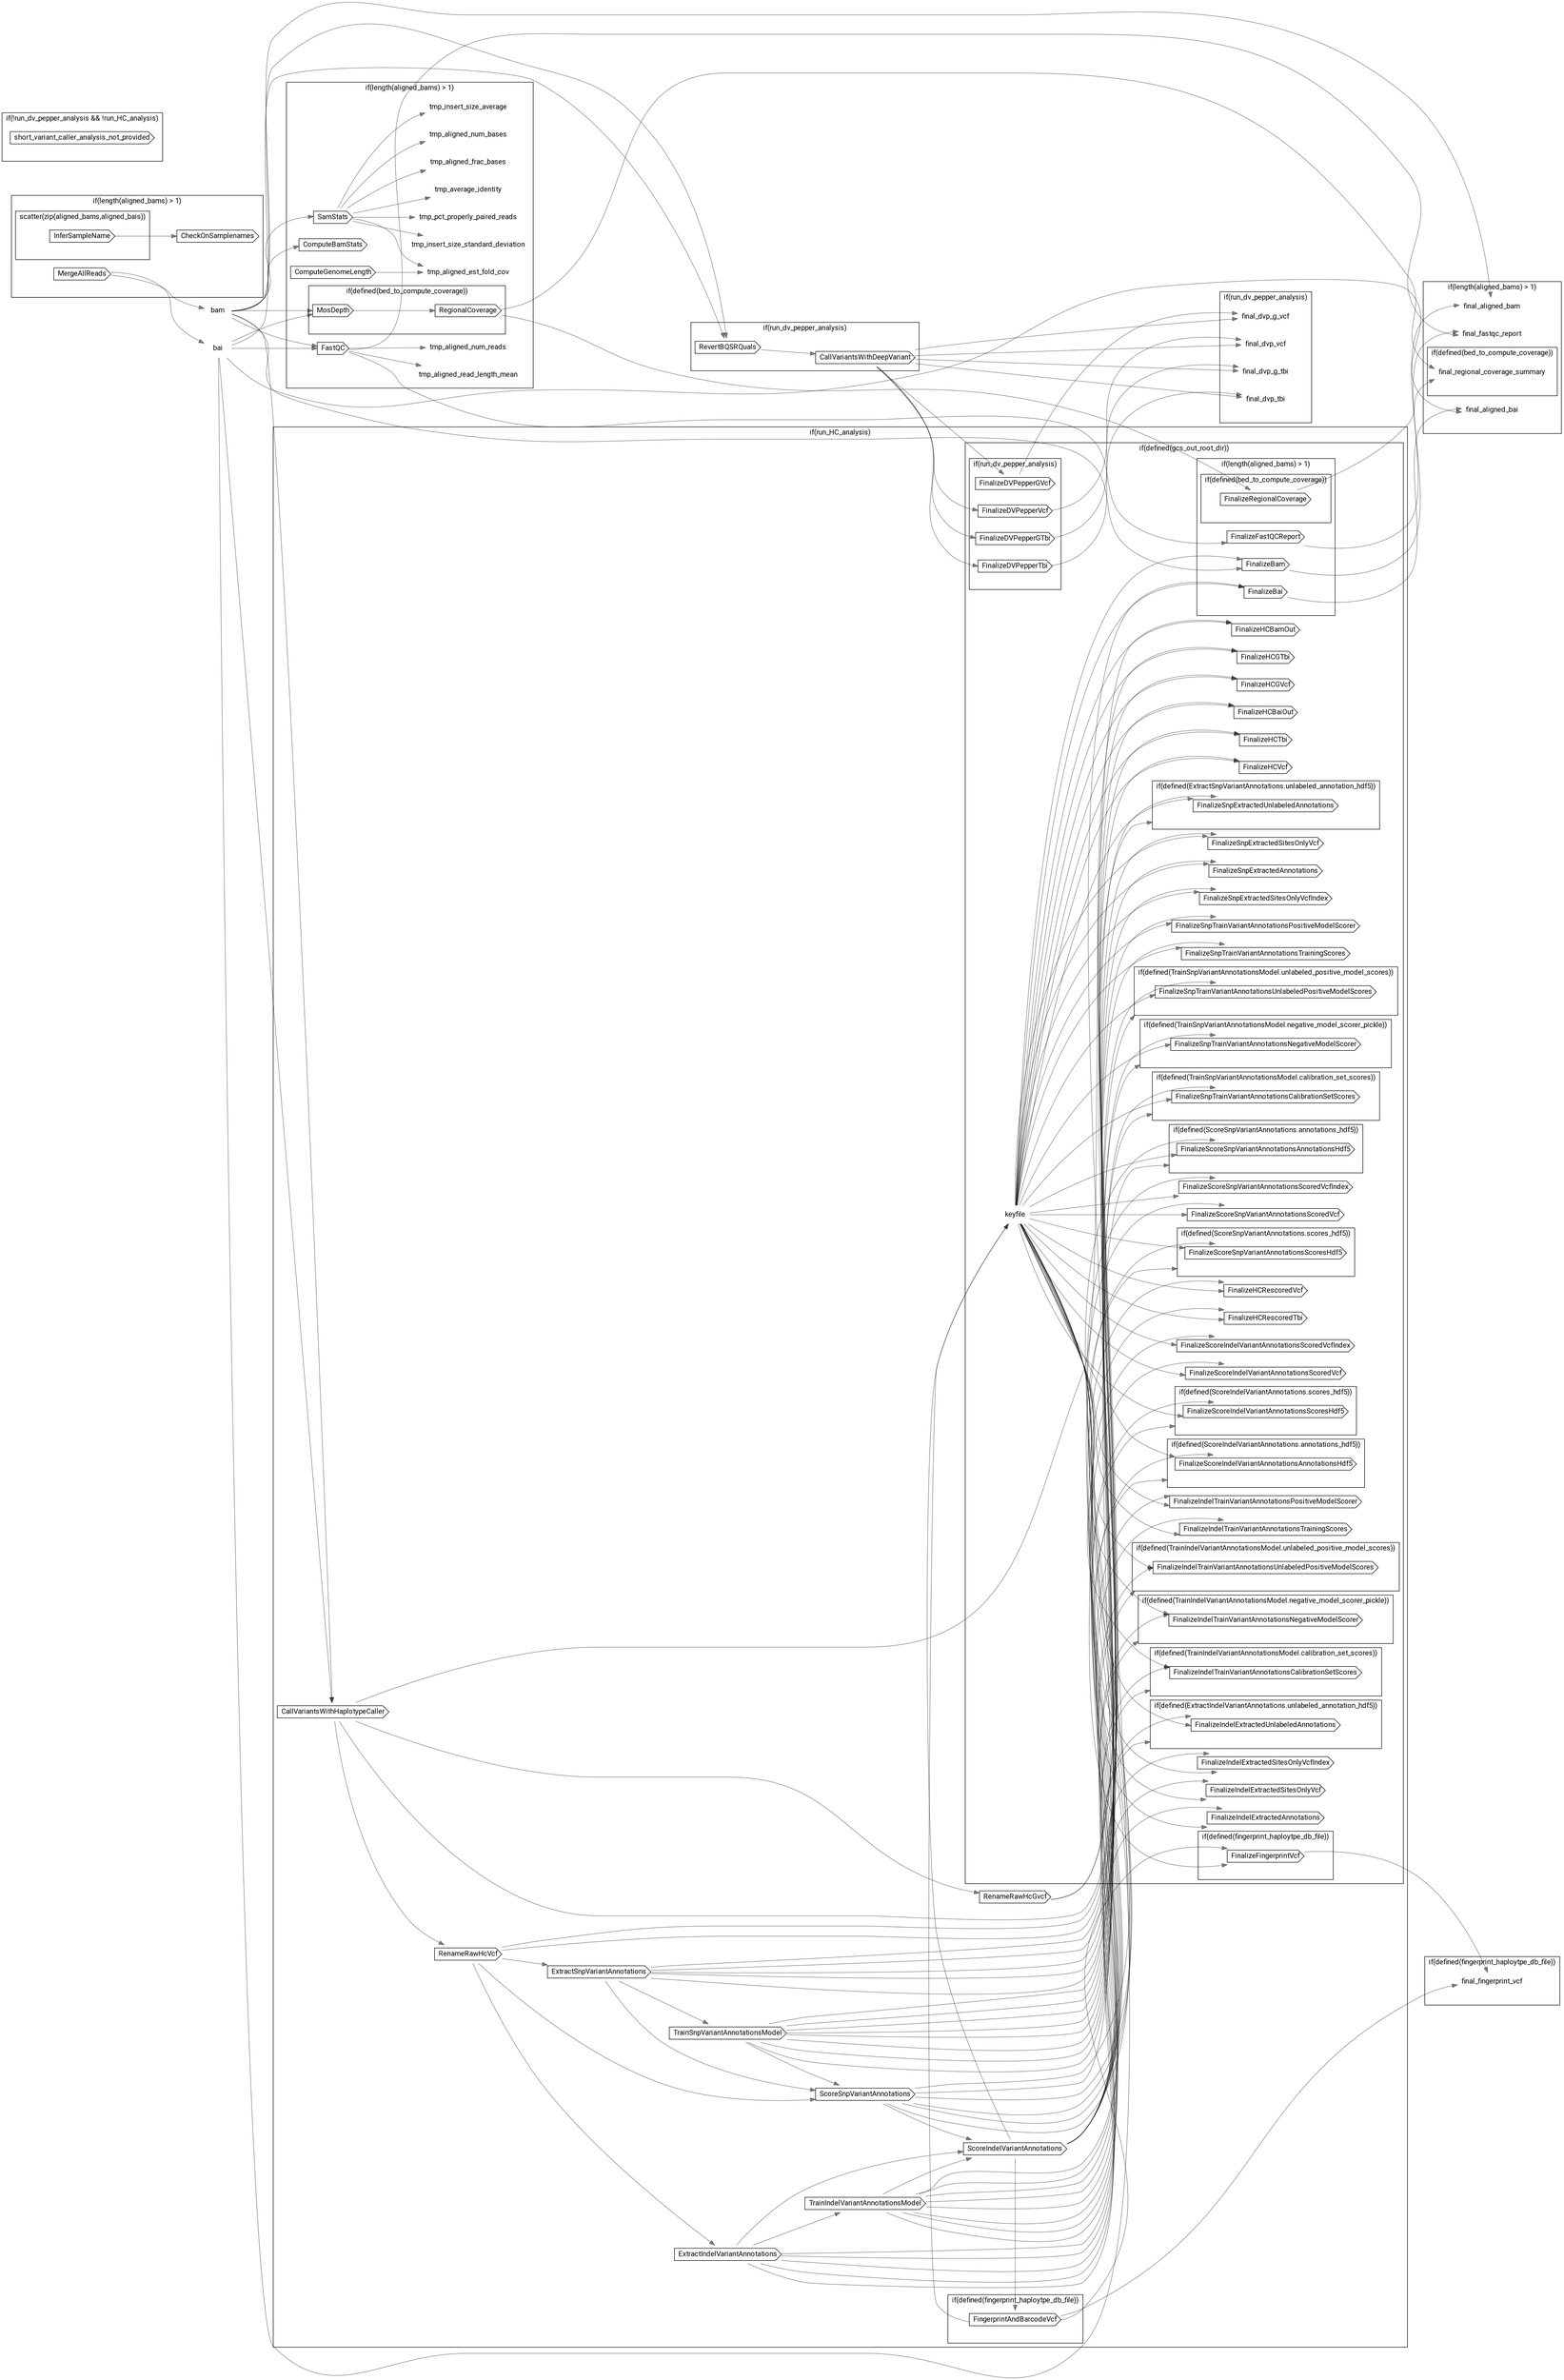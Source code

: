 // SRWholeGenome
digraph {
	compound=true rankdir=LR
	node [fontname=Roboto]
	edge [color="#00000080"]
	subgraph "cluster-if-L122C5" {
		fontname=Roboto label="if(length(aligned_bams) > 1)" rank=same
		subgraph "cluster-scatter-L123C9-pair" {
			fontname=Roboto label="scatter(zip(aligned_bams,aligned_bais))" rank=same
			"call-InferSampleName" [label=InferSampleName shape=cds]
			"scatter-L123C9-pair" [label="" height=0 margin=0 style=invis width=0]
		}
		"call-CheckOnSamplenames" [label=CheckOnSamplenames shape=cds]
		"call-MergeAllReads" [label=MergeAllReads shape=cds]
		"if-L122C5" [label="" height=0 margin=0 style=invis width=0]
	}
	"decl-bam" [label=bam shape=plaintext]
	"decl-bai" [label=bai shape=plaintext]
	subgraph "cluster-if-L135C5" {
		fontname=Roboto label="if(length(aligned_bams) > 1)" rank=same
		"call-SamStats" [label=SamStats shape=cds]
		"call-FastQC" [label=FastQC shape=cds]
		"call-ComputeGenomeLength" [label=ComputeGenomeLength shape=cds]
		"call-ComputeBamStats" [label=ComputeBamStats shape=cds]
		subgraph "cluster-if-L142C9" {
			fontname=Roboto label="if(defined(bed_to_compute_coverage))" rank=same
			"call-MosDepth" [label=MosDepth shape=cds]
			"call-RegionalCoverage" [label=RegionalCoverage shape=cds]
			"if-L142C9" [label="" height=0 margin=0 style=invis width=0]
		}
		"decl-tmp_average_identity" [label=tmp_average_identity shape=plaintext]
		"decl-tmp_aligned_frac_bases" [label=tmp_aligned_frac_bases shape=plaintext]
		"decl-tmp_aligned_est_fold_cov" [label=tmp_aligned_est_fold_cov shape=plaintext]
		"decl-tmp_aligned_num_reads" [label=tmp_aligned_num_reads shape=plaintext]
		"decl-tmp_aligned_num_bases" [label=tmp_aligned_num_bases shape=plaintext]
		"decl-tmp_aligned_read_length_mean" [label=tmp_aligned_read_length_mean shape=plaintext]
		"decl-tmp_insert_size_average" [label=tmp_insert_size_average shape=plaintext]
		"decl-tmp_insert_size_standard_deviation" [label=tmp_insert_size_standard_deviation shape=plaintext]
		"decl-tmp_pct_properly_paired_reads" [label=tmp_pct_properly_paired_reads shape=plaintext]
		"if-L135C5" [label="" height=0 margin=0 style=invis width=0]
	}
	subgraph "cluster-if-L171C5" {
		fontname=Roboto label="if(!run_dv_pepper_analysis && !run_HC_analysis)" rank=same
		"call-short_variant_caller_analysis_not_provided" [label=short_variant_caller_analysis_not_provided shape=cds]
		"if-L171C5" [label="" height=0 margin=0 style=invis width=0]
	}
	subgraph "cluster-if-L178C5" {
		fontname=Roboto label="if(run_dv_pepper_analysis)" rank=same
		"call-RevertBQSRQuals" [label=RevertBQSRQuals shape=cds]
		"call-CallVariantsWithDeepVariant" [label=CallVariantsWithDeepVariant shape=cds]
		"if-L178C5" [label="" height=0 margin=0 style=invis width=0]
	}
	subgraph "cluster-if-L212C5" {
		fontname=Roboto label="if(run_HC_analysis)" rank=same
		"call-CallVariantsWithHaplotypeCaller" [label=CallVariantsWithHaplotypeCaller shape=cds]
		"call-RenameRawHcVcf" [label=RenameRawHcVcf shape=cds]
		"call-RenameRawHcGvcf" [label=RenameRawHcGvcf shape=cds]
		"call-ExtractIndelVariantAnnotations" [label=ExtractIndelVariantAnnotations shape=cds]
		"call-ExtractSnpVariantAnnotations" [label=ExtractSnpVariantAnnotations shape=cds]
		"call-TrainIndelVariantAnnotationsModel" [label=TrainIndelVariantAnnotationsModel shape=cds]
		"call-TrainSnpVariantAnnotationsModel" [label=TrainSnpVariantAnnotationsModel shape=cds]
		"call-ScoreSnpVariantAnnotations" [label=ScoreSnpVariantAnnotations shape=cds]
		"call-ScoreIndelVariantAnnotations" [label=ScoreIndelVariantAnnotations shape=cds]
		subgraph "cluster-if-L364C9" {
			fontname=Roboto label="if(defined(fingerprint_haploytpe_db_file))" rank=same
			"call-FingerprintAndBarcodeVcf" [label=FingerprintAndBarcodeVcf shape=cds]
			"if-L364C9" [label="" height=0 margin=0 style=invis width=0]
		}
		subgraph "cluster-if-L377C9" {
			fontname=Roboto label="if(defined(gcs_out_root_dir))" rank=same
			"decl-keyfile" [label=keyfile shape=plaintext]
			subgraph "cluster-if-L391C13" {
				fontname=Roboto label="if(length(aligned_bams) > 1)" rank=same
				"call-FinalizeBam" [label=FinalizeBam shape=cds]
				"call-FinalizeBai" [label=FinalizeBai shape=cds]
				"call-FinalizeFastQCReport" [label=FinalizeFastQCReport shape=cds]
				subgraph "cluster-if-L401C17" {
					fontname=Roboto label="if(defined(bed_to_compute_coverage))" rank=same
					"call-FinalizeRegionalCoverage" [label=FinalizeRegionalCoverage shape=cds]
					"if-L401C17" [label="" height=0 margin=0 style=invis width=0]
				}
				"if-L391C13" [label="" height=0 margin=0 style=invis width=0]
			}
			subgraph "cluster-if-L406C13" {
				fontname=Roboto label="if(run_dv_pepper_analysis)" rank=same
				"call-FinalizeDVPepperVcf" [label=FinalizeDVPepperVcf shape=cds]
				"call-FinalizeDVPepperTbi" [label=FinalizeDVPepperTbi shape=cds]
				"call-FinalizeDVPepperGVcf" [label=FinalizeDVPepperGVcf shape=cds]
				"call-FinalizeDVPepperGTbi" [label=FinalizeDVPepperGTbi shape=cds]
				"if-L406C13" [label="" height=0 margin=0 style=invis width=0]
			}
			"call-FinalizeHCVcf" [label=FinalizeHCVcf shape=cds]
			"call-FinalizeHCTbi" [label=FinalizeHCTbi shape=cds]
			"call-FinalizeHCGVcf" [label=FinalizeHCGVcf shape=cds]
			"call-FinalizeHCGTbi" [label=FinalizeHCGTbi shape=cds]
			"call-FinalizeHCBamOut" [label=FinalizeHCBamOut shape=cds]
			"call-FinalizeHCBaiOut" [label=FinalizeHCBaiOut shape=cds]
			"call-FinalizeHCRescoredVcf" [label=FinalizeHCRescoredVcf shape=cds]
			"call-FinalizeHCRescoredTbi" [label=FinalizeHCRescoredTbi shape=cds]
			subgraph "cluster-if-L426C13" {
				fontname=Roboto label="if(defined(fingerprint_haploytpe_db_file))" rank=same
				"call-FinalizeFingerprintVcf" [label=FinalizeFingerprintVcf shape=cds]
				"if-L426C13" [label="" height=0 margin=0 style=invis width=0]
			}
			"call-FinalizeSnpExtractedAnnotations" [label=FinalizeSnpExtractedAnnotations shape=cds]
			"call-FinalizeSnpExtractedSitesOnlyVcf" [label=FinalizeSnpExtractedSitesOnlyVcf shape=cds]
			"call-FinalizeSnpExtractedSitesOnlyVcfIndex" [label=FinalizeSnpExtractedSitesOnlyVcfIndex shape=cds]
			subgraph "cluster-if-L438C13" {
				fontname=Roboto label="if(defined(ExtractSnpVariantAnnotations.unlabeled_annotation_hdf5))" rank=same
				"call-FinalizeSnpExtractedUnlabeledAnnotations" [label=FinalizeSnpExtractedUnlabeledAnnotations shape=cds]
				"if-L438C13" [label="" height=0 margin=0 style=invis width=0]
			}
			"call-FinalizeIndelExtractedAnnotations" [label=FinalizeIndelExtractedAnnotations shape=cds]
			"call-FinalizeIndelExtractedSitesOnlyVcf" [label=FinalizeIndelExtractedSitesOnlyVcf shape=cds]
			"call-FinalizeIndelExtractedSitesOnlyVcfIndex" [label=FinalizeIndelExtractedSitesOnlyVcfIndex shape=cds]
			subgraph "cluster-if-L444C13" {
				fontname=Roboto label="if(defined(ExtractIndelVariantAnnotations.unlabeled_annotation_hdf5))" rank=same
				"call-FinalizeIndelExtractedUnlabeledAnnotations" [label=FinalizeIndelExtractedUnlabeledAnnotations shape=cds]
				"if-L444C13" [label="" height=0 margin=0 style=invis width=0]
			}
			"call-FinalizeSnpTrainVariantAnnotationsTrainingScores" [label=FinalizeSnpTrainVariantAnnotationsTrainingScores shape=cds]
			"call-FinalizeSnpTrainVariantAnnotationsPositiveModelScorer" [label=FinalizeSnpTrainVariantAnnotationsPositiveModelScorer shape=cds]
			subgraph "cluster-if-L451C13" {
				fontname=Roboto label="if(defined(TrainSnpVariantAnnotationsModel.unlabeled_positive_model_scores))" rank=same
				"call-FinalizeSnpTrainVariantAnnotationsUnlabeledPositiveModelScores" [label=FinalizeSnpTrainVariantAnnotationsUnlabeledPositiveModelScores shape=cds]
				"if-L451C13" [label="" height=0 margin=0 style=invis width=0]
			}
			subgraph "cluster-if-L454C13" {
				fontname=Roboto label="if(defined(TrainSnpVariantAnnotationsModel.calibration_set_scores))" rank=same
				"call-FinalizeSnpTrainVariantAnnotationsCalibrationSetScores" [label=FinalizeSnpTrainVariantAnnotationsCalibrationSetScores shape=cds]
				"if-L454C13" [label="" height=0 margin=0 style=invis width=0]
			}
			subgraph "cluster-if-L457C13" {
				fontname=Roboto label="if(defined(TrainSnpVariantAnnotationsModel.negative_model_scorer_pickle))" rank=same
				"call-FinalizeSnpTrainVariantAnnotationsNegativeModelScorer" [label=FinalizeSnpTrainVariantAnnotationsNegativeModelScorer shape=cds]
				"if-L457C13" [label="" height=0 margin=0 style=invis width=0]
			}
			"call-FinalizeIndelTrainVariantAnnotationsTrainingScores" [label=FinalizeIndelTrainVariantAnnotationsTrainingScores shape=cds]
			"call-FinalizeIndelTrainVariantAnnotationsPositiveModelScorer" [label=FinalizeIndelTrainVariantAnnotationsPositiveModelScorer shape=cds]
			subgraph "cluster-if-L463C13" {
				fontname=Roboto label="if(defined(TrainIndelVariantAnnotationsModel.unlabeled_positive_model_scores))" rank=same
				"call-FinalizeIndelTrainVariantAnnotationsUnlabeledPositiveModelScores" [label=FinalizeIndelTrainVariantAnnotationsUnlabeledPositiveModelScores shape=cds]
				"if-L463C13" [label="" height=0 margin=0 style=invis width=0]
			}
			subgraph "cluster-if-L466C13" {
				fontname=Roboto label="if(defined(TrainIndelVariantAnnotationsModel.calibration_set_scores))" rank=same
				"call-FinalizeIndelTrainVariantAnnotationsCalibrationSetScores" [label=FinalizeIndelTrainVariantAnnotationsCalibrationSetScores shape=cds]
				"if-L466C13" [label="" height=0 margin=0 style=invis width=0]
			}
			subgraph "cluster-if-L469C13" {
				fontname=Roboto label="if(defined(TrainIndelVariantAnnotationsModel.negative_model_scorer_pickle))" rank=same
				"call-FinalizeIndelTrainVariantAnnotationsNegativeModelScorer" [label=FinalizeIndelTrainVariantAnnotationsNegativeModelScorer shape=cds]
				"if-L469C13" [label="" height=0 margin=0 style=invis width=0]
			}
			"call-FinalizeScoreSnpVariantAnnotationsScoredVcf" [label=FinalizeScoreSnpVariantAnnotationsScoredVcf shape=cds]
			"call-FinalizeScoreSnpVariantAnnotationsScoredVcfIndex" [label=FinalizeScoreSnpVariantAnnotationsScoredVcfIndex shape=cds]
			subgraph "cluster-if-L476C13" {
				fontname=Roboto label="if(defined(ScoreSnpVariantAnnotations.annotations_hdf5))" rank=same
				"call-FinalizeScoreSnpVariantAnnotationsAnnotationsHdf5" [label=FinalizeScoreSnpVariantAnnotationsAnnotationsHdf5 shape=cds]
				"if-L476C13" [label="" height=0 margin=0 style=invis width=0]
			}
			subgraph "cluster-if-L479C13" {
				fontname=Roboto label="if(defined(ScoreSnpVariantAnnotations.scores_hdf5))" rank=same
				"call-FinalizeScoreSnpVariantAnnotationsScoresHdf5" [label=FinalizeScoreSnpVariantAnnotationsScoresHdf5 shape=cds]
				"if-L479C13" [label="" height=0 margin=0 style=invis width=0]
			}
			"call-FinalizeScoreIndelVariantAnnotationsScoredVcf" [label=FinalizeScoreIndelVariantAnnotationsScoredVcf shape=cds]
			"call-FinalizeScoreIndelVariantAnnotationsScoredVcfIndex" [label=FinalizeScoreIndelVariantAnnotationsScoredVcfIndex shape=cds]
			subgraph "cluster-if-L485C13" {
				fontname=Roboto label="if(defined(ScoreIndelVariantAnnotations.annotations_hdf5))" rank=same
				"call-FinalizeScoreIndelVariantAnnotationsAnnotationsHdf5" [label=FinalizeScoreIndelVariantAnnotationsAnnotationsHdf5 shape=cds]
				"if-L485C13" [label="" height=0 margin=0 style=invis width=0]
			}
			subgraph "cluster-if-L488C13" {
				fontname=Roboto label="if(defined(ScoreIndelVariantAnnotations.scores_hdf5))" rank=same
				"call-FinalizeScoreIndelVariantAnnotationsScoresHdf5" [label=FinalizeScoreIndelVariantAnnotationsScoresHdf5 shape=cds]
				"if-L488C13" [label="" height=0 margin=0 style=invis width=0]
			}
			"if-L377C9" [label="" height=0 margin=0 style=invis width=0]
		}
		"if-L212C5" [label="" height=0 margin=0 style=invis width=0]
	}
	subgraph "cluster-if-L496C5" {
		fontname=Roboto label="if(length(aligned_bams) > 1)" rank=same
		"decl-final_aligned_bam" [label=final_aligned_bam shape=plaintext]
		"decl-final_aligned_bai" [label=final_aligned_bai shape=plaintext]
		"decl-final_fastqc_report" [label=final_fastqc_report shape=plaintext]
		subgraph "cluster-if-L501C9" {
			fontname=Roboto label="if(defined(bed_to_compute_coverage))" rank=same
			"decl-final_regional_coverage_summary" [label=final_regional_coverage_summary shape=plaintext]
			"if-L501C9" [label="" height=0 margin=0 style=invis width=0]
		}
		"if-L496C5" [label="" height=0 margin=0 style=invis width=0]
	}
	subgraph "cluster-if-L506C5" {
		fontname=Roboto label="if(defined(fingerprint_haploytpe_db_file))" rank=same
		"decl-final_fingerprint_vcf" [label=final_fingerprint_vcf shape=plaintext]
		"if-L506C5" [label="" height=0 margin=0 style=invis width=0]
	}
	subgraph "cluster-if-L510C5" {
		fontname=Roboto label="if(run_dv_pepper_analysis)" rank=same
		"decl-final_dvp_vcf" [label=final_dvp_vcf shape=plaintext]
		"decl-final_dvp_tbi" [label=final_dvp_tbi shape=plaintext]
		"decl-final_dvp_g_vcf" [label=final_dvp_g_vcf shape=plaintext]
		"decl-final_dvp_g_tbi" [label=final_dvp_g_tbi shape=plaintext]
		"if-L510C5" [label="" height=0 margin=0 style=invis width=0]
	}
	"call-InferSampleName" -> "call-CheckOnSamplenames"
	"call-MergeAllReads" -> "decl-bam"
	"call-MergeAllReads" -> "decl-bai"
	"decl-bam" -> "call-SamStats"
	"decl-bai" -> "call-FastQC"
	"decl-bam" -> "call-FastQC"
	"decl-bam" -> "call-ComputeBamStats"
	"decl-bai" -> "call-MosDepth"
	"decl-bam" -> "call-MosDepth"
	"call-MosDepth" -> "call-RegionalCoverage"
	"call-SamStats" -> "decl-tmp_average_identity"
	"call-SamStats" -> "decl-tmp_aligned_frac_bases"
	"call-SamStats" -> "decl-tmp_aligned_est_fold_cov"
	"call-ComputeGenomeLength" -> "decl-tmp_aligned_est_fold_cov"
	"call-FastQC" -> "decl-tmp_aligned_num_reads"
	"call-SamStats" -> "decl-tmp_aligned_num_bases"
	"call-FastQC" -> "decl-tmp_aligned_read_length_mean"
	"call-SamStats" -> "decl-tmp_insert_size_average"
	"call-SamStats" -> "decl-tmp_insert_size_standard_deviation"
	"call-SamStats" -> "decl-tmp_pct_properly_paired_reads"
	"decl-bai" -> "call-RevertBQSRQuals"
	"decl-bam" -> "call-RevertBQSRQuals"
	"call-RevertBQSRQuals" -> "call-CallVariantsWithDeepVariant"
	"decl-bam" -> "call-CallVariantsWithHaplotypeCaller"
	"decl-bai" -> "call-CallVariantsWithHaplotypeCaller"
	"call-CallVariantsWithHaplotypeCaller" -> "call-RenameRawHcVcf"
	"call-CallVariantsWithHaplotypeCaller" -> "call-RenameRawHcGvcf"
	"call-RenameRawHcVcf" -> "call-ExtractIndelVariantAnnotations"
	"call-RenameRawHcVcf" -> "call-ExtractSnpVariantAnnotations"
	"call-ExtractIndelVariantAnnotations" -> "call-TrainIndelVariantAnnotationsModel"
	"call-ExtractSnpVariantAnnotations" -> "call-TrainSnpVariantAnnotationsModel"
	"call-ExtractSnpVariantAnnotations" -> "call-ScoreSnpVariantAnnotations"
	"call-RenameRawHcVcf" -> "call-ScoreSnpVariantAnnotations"
	"call-TrainSnpVariantAnnotationsModel" -> "call-ScoreSnpVariantAnnotations"
	"call-ExtractIndelVariantAnnotations" -> "call-ScoreIndelVariantAnnotations"
	"call-ScoreSnpVariantAnnotations" -> "call-ScoreIndelVariantAnnotations"
	"call-TrainIndelVariantAnnotationsModel" -> "call-ScoreIndelVariantAnnotations"
	"call-ScoreIndelVariantAnnotations" -> "call-FingerprintAndBarcodeVcf"
	"call-FingerprintAndBarcodeVcf" -> "decl-keyfile"
	"call-ScoreIndelVariantAnnotations" -> "decl-keyfile"
	"decl-bam" -> "call-FinalizeBam"
	"decl-keyfile" -> "call-FinalizeBam"
	"decl-bai" -> "call-FinalizeBai"
	"decl-keyfile" -> "call-FinalizeBai"
	"call-FastQC" -> "call-FinalizeFastQCReport"
	"call-RegionalCoverage" -> "call-FinalizeRegionalCoverage"
	"call-CallVariantsWithDeepVariant" -> "call-FinalizeDVPepperVcf"
	"call-CallVariantsWithDeepVariant" -> "call-FinalizeDVPepperTbi"
	"call-CallVariantsWithDeepVariant" -> "call-FinalizeDVPepperGVcf"
	"call-CallVariantsWithDeepVariant" -> "call-FinalizeDVPepperGTbi"
	"decl-keyfile" -> "call-FinalizeHCVcf"
	"call-RenameRawHcVcf" -> "call-FinalizeHCVcf"
	"decl-keyfile" -> "call-FinalizeHCTbi"
	"call-RenameRawHcVcf" -> "call-FinalizeHCTbi"
	"decl-keyfile" -> "call-FinalizeHCGVcf"
	"call-RenameRawHcGvcf" -> "call-FinalizeHCGVcf"
	"decl-keyfile" -> "call-FinalizeHCGTbi"
	"call-RenameRawHcGvcf" -> "call-FinalizeHCGTbi"
	"decl-keyfile" -> "call-FinalizeHCBamOut"
	"call-CallVariantsWithHaplotypeCaller" -> "call-FinalizeHCBamOut"
	"decl-keyfile" -> "call-FinalizeHCBaiOut"
	"call-CallVariantsWithHaplotypeCaller" -> "call-FinalizeHCBaiOut"
	"decl-keyfile" -> "call-FinalizeHCRescoredVcf"
	"call-ScoreIndelVariantAnnotations" -> "call-FinalizeHCRescoredVcf"
	"decl-keyfile" -> "call-FinalizeHCRescoredTbi"
	"call-ScoreIndelVariantAnnotations" -> "call-FinalizeHCRescoredTbi"
	"call-FingerprintAndBarcodeVcf" -> "call-FinalizeFingerprintVcf"
	"decl-keyfile" -> "call-FinalizeFingerprintVcf"
	"call-ExtractSnpVariantAnnotations" -> "call-FinalizeSnpExtractedAnnotations"
	"decl-keyfile" -> "call-FinalizeSnpExtractedAnnotations"
	"call-ExtractSnpVariantAnnotations" -> "call-FinalizeSnpExtractedSitesOnlyVcf"
	"decl-keyfile" -> "call-FinalizeSnpExtractedSitesOnlyVcf"
	"call-ExtractSnpVariantAnnotations" -> "call-FinalizeSnpExtractedSitesOnlyVcfIndex"
	"decl-keyfile" -> "call-FinalizeSnpExtractedSitesOnlyVcfIndex"
	"call-ExtractSnpVariantAnnotations" -> "if-L438C13" [lhead="cluster-if-L438C13"]
	"call-ExtractSnpVariantAnnotations" -> "call-FinalizeSnpExtractedUnlabeledAnnotations"
	"decl-keyfile" -> "call-FinalizeSnpExtractedUnlabeledAnnotations"
	"call-ExtractIndelVariantAnnotations" -> "call-FinalizeIndelExtractedAnnotations"
	"decl-keyfile" -> "call-FinalizeIndelExtractedAnnotations"
	"call-ExtractIndelVariantAnnotations" -> "call-FinalizeIndelExtractedSitesOnlyVcf"
	"decl-keyfile" -> "call-FinalizeIndelExtractedSitesOnlyVcf"
	"call-ExtractIndelVariantAnnotations" -> "call-FinalizeIndelExtractedSitesOnlyVcfIndex"
	"decl-keyfile" -> "call-FinalizeIndelExtractedSitesOnlyVcfIndex"
	"call-ExtractIndelVariantAnnotations" -> "if-L444C13" [lhead="cluster-if-L444C13"]
	"call-ExtractIndelVariantAnnotations" -> "call-FinalizeIndelExtractedUnlabeledAnnotations"
	"decl-keyfile" -> "call-FinalizeIndelExtractedUnlabeledAnnotations"
	"decl-keyfile" -> "call-FinalizeSnpTrainVariantAnnotationsTrainingScores"
	"call-TrainSnpVariantAnnotationsModel" -> "call-FinalizeSnpTrainVariantAnnotationsTrainingScores"
	"decl-keyfile" -> "call-FinalizeSnpTrainVariantAnnotationsPositiveModelScorer"
	"call-TrainSnpVariantAnnotationsModel" -> "call-FinalizeSnpTrainVariantAnnotationsPositiveModelScorer"
	"call-TrainSnpVariantAnnotationsModel" -> "if-L451C13" [lhead="cluster-if-L451C13"]
	"decl-keyfile" -> "call-FinalizeSnpTrainVariantAnnotationsUnlabeledPositiveModelScores"
	"call-TrainSnpVariantAnnotationsModel" -> "call-FinalizeSnpTrainVariantAnnotationsUnlabeledPositiveModelScores"
	"call-TrainSnpVariantAnnotationsModel" -> "if-L454C13" [lhead="cluster-if-L454C13"]
	"decl-keyfile" -> "call-FinalizeSnpTrainVariantAnnotationsCalibrationSetScores"
	"call-TrainSnpVariantAnnotationsModel" -> "call-FinalizeSnpTrainVariantAnnotationsCalibrationSetScores"
	"call-TrainSnpVariantAnnotationsModel" -> "if-L457C13" [lhead="cluster-if-L457C13"]
	"decl-keyfile" -> "call-FinalizeSnpTrainVariantAnnotationsNegativeModelScorer"
	"call-TrainSnpVariantAnnotationsModel" -> "call-FinalizeSnpTrainVariantAnnotationsNegativeModelScorer"
	"call-TrainIndelVariantAnnotationsModel" -> "call-FinalizeIndelTrainVariantAnnotationsTrainingScores"
	"decl-keyfile" -> "call-FinalizeIndelTrainVariantAnnotationsTrainingScores"
	"call-TrainIndelVariantAnnotationsModel" -> "call-FinalizeIndelTrainVariantAnnotationsPositiveModelScorer"
	"decl-keyfile" -> "call-FinalizeIndelTrainVariantAnnotationsPositiveModelScorer"
	"call-TrainIndelVariantAnnotationsModel" -> "if-L463C13" [lhead="cluster-if-L463C13"]
	"call-TrainIndelVariantAnnotationsModel" -> "call-FinalizeIndelTrainVariantAnnotationsUnlabeledPositiveModelScores"
	"decl-keyfile" -> "call-FinalizeIndelTrainVariantAnnotationsUnlabeledPositiveModelScores"
	"call-TrainIndelVariantAnnotationsModel" -> "if-L466C13" [lhead="cluster-if-L466C13"]
	"call-TrainIndelVariantAnnotationsModel" -> "call-FinalizeIndelTrainVariantAnnotationsCalibrationSetScores"
	"decl-keyfile" -> "call-FinalizeIndelTrainVariantAnnotationsCalibrationSetScores"
	"call-TrainIndelVariantAnnotationsModel" -> "if-L469C13" [lhead="cluster-if-L469C13"]
	"call-TrainIndelVariantAnnotationsModel" -> "call-FinalizeIndelTrainVariantAnnotationsNegativeModelScorer"
	"decl-keyfile" -> "call-FinalizeIndelTrainVariantAnnotationsNegativeModelScorer"
	"decl-keyfile" -> "call-FinalizeScoreSnpVariantAnnotationsScoredVcf"
	"call-ScoreSnpVariantAnnotations" -> "call-FinalizeScoreSnpVariantAnnotationsScoredVcf"
	"decl-keyfile" -> "call-FinalizeScoreSnpVariantAnnotationsScoredVcfIndex"
	"call-ScoreSnpVariantAnnotations" -> "call-FinalizeScoreSnpVariantAnnotationsScoredVcfIndex"
	"call-ScoreSnpVariantAnnotations" -> "if-L476C13" [lhead="cluster-if-L476C13"]
	"decl-keyfile" -> "call-FinalizeScoreSnpVariantAnnotationsAnnotationsHdf5"
	"call-ScoreSnpVariantAnnotations" -> "call-FinalizeScoreSnpVariantAnnotationsAnnotationsHdf5"
	"call-ScoreSnpVariantAnnotations" -> "if-L479C13" [lhead="cluster-if-L479C13"]
	"decl-keyfile" -> "call-FinalizeScoreSnpVariantAnnotationsScoresHdf5"
	"call-ScoreSnpVariantAnnotations" -> "call-FinalizeScoreSnpVariantAnnotationsScoresHdf5"
	"call-ScoreIndelVariantAnnotations" -> "call-FinalizeScoreIndelVariantAnnotationsScoredVcf"
	"decl-keyfile" -> "call-FinalizeScoreIndelVariantAnnotationsScoredVcf"
	"call-ScoreIndelVariantAnnotations" -> "call-FinalizeScoreIndelVariantAnnotationsScoredVcfIndex"
	"decl-keyfile" -> "call-FinalizeScoreIndelVariantAnnotationsScoredVcfIndex"
	"call-ScoreIndelVariantAnnotations" -> "if-L485C13" [lhead="cluster-if-L485C13"]
	"call-ScoreIndelVariantAnnotations" -> "call-FinalizeScoreIndelVariantAnnotationsAnnotationsHdf5"
	"decl-keyfile" -> "call-FinalizeScoreIndelVariantAnnotationsAnnotationsHdf5"
	"call-ScoreIndelVariantAnnotations" -> "if-L488C13" [lhead="cluster-if-L488C13"]
	"call-ScoreIndelVariantAnnotations" -> "call-FinalizeScoreIndelVariantAnnotationsScoresHdf5"
	"decl-keyfile" -> "call-FinalizeScoreIndelVariantAnnotationsScoresHdf5"
	"decl-bam" -> "decl-final_aligned_bam"
	"call-FinalizeBam" -> "decl-final_aligned_bam"
	"decl-bai" -> "decl-final_aligned_bai"
	"call-FinalizeBai" -> "decl-final_aligned_bai"
	"call-FastQC" -> "decl-final_fastqc_report"
	"call-FinalizeFastQCReport" -> "decl-final_fastqc_report"
	"call-RegionalCoverage" -> "decl-final_regional_coverage_summary"
	"call-FinalizeRegionalCoverage" -> "decl-final_regional_coverage_summary"
	"call-FinalizeFingerprintVcf" -> "decl-final_fingerprint_vcf"
	"call-FingerprintAndBarcodeVcf" -> "decl-final_fingerprint_vcf"
	"call-FinalizeDVPepperVcf" -> "decl-final_dvp_vcf"
	"call-CallVariantsWithDeepVariant" -> "decl-final_dvp_vcf"
	"call-CallVariantsWithDeepVariant" -> "decl-final_dvp_tbi"
	"call-FinalizeDVPepperTbi" -> "decl-final_dvp_tbi"
	"call-CallVariantsWithDeepVariant" -> "decl-final_dvp_g_vcf"
	"call-FinalizeDVPepperGVcf" -> "decl-final_dvp_g_vcf"
	"call-CallVariantsWithDeepVariant" -> "decl-final_dvp_g_tbi"
	"call-FinalizeDVPepperGTbi" -> "decl-final_dvp_g_tbi"
}
